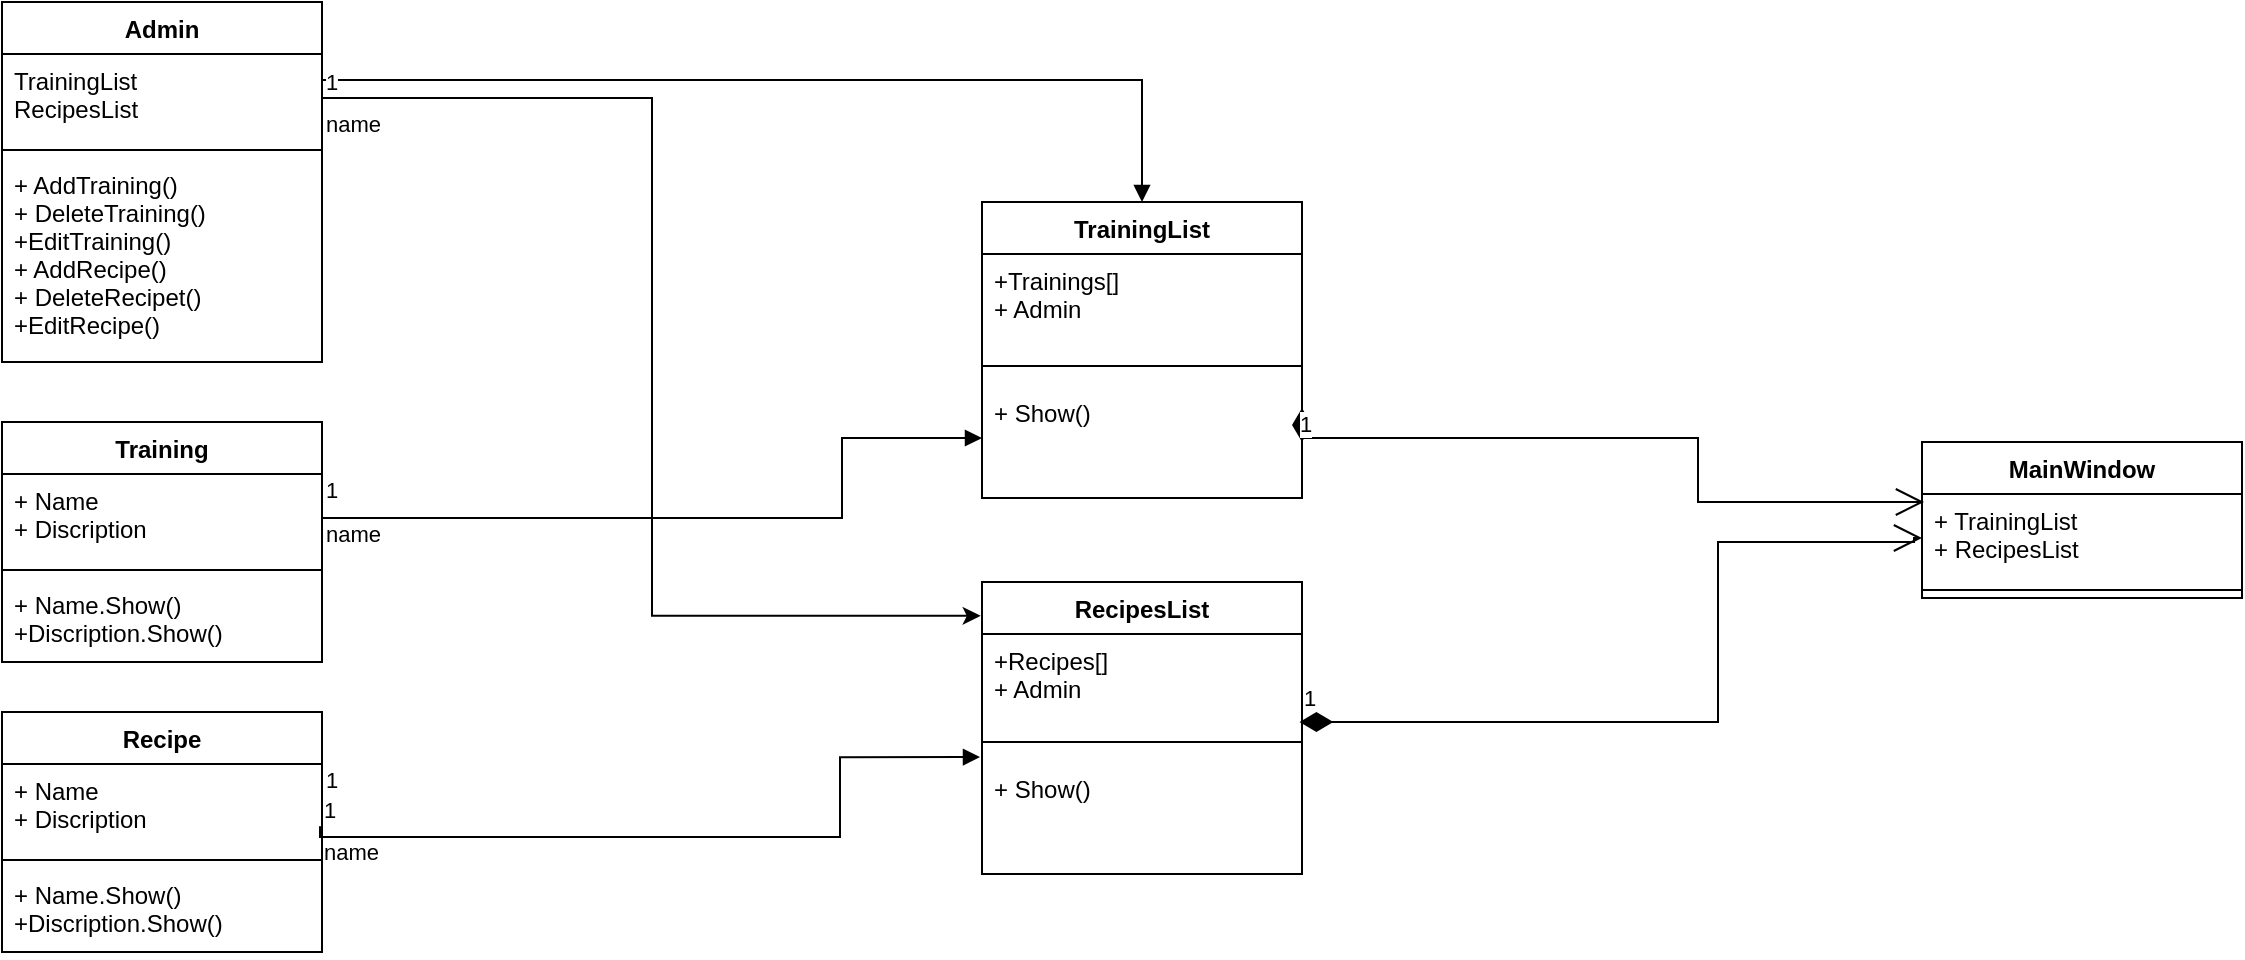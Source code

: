 <mxfile version="21.2.3" type="device">
  <diagram name="Страница 1" id="ZvJ_Mst7eT50meedDWvo">
    <mxGraphModel dx="1595" dy="865" grid="1" gridSize="10" guides="1" tooltips="1" connect="1" arrows="1" fold="1" page="1" pageScale="1" pageWidth="827" pageHeight="1169" math="0" shadow="0">
      <root>
        <mxCell id="0" />
        <mxCell id="1" parent="0" />
        <mxCell id="Tjgq2BbfRWW635q0u-Vn-1" value="Admin" style="swimlane;fontStyle=1;align=center;verticalAlign=top;childLayout=stackLayout;horizontal=1;startSize=26;horizontalStack=0;resizeParent=1;resizeParentMax=0;resizeLast=0;collapsible=1;marginBottom=0;" parent="1" vertex="1">
          <mxGeometry x="90" y="110" width="160" height="180" as="geometry" />
        </mxCell>
        <mxCell id="Tjgq2BbfRWW635q0u-Vn-2" value="TrainingList&#xa;RecipesList" style="text;strokeColor=none;fillColor=none;align=left;verticalAlign=top;spacingLeft=4;spacingRight=4;overflow=hidden;rotatable=0;points=[[0,0.5],[1,0.5]];portConstraint=eastwest;" parent="Tjgq2BbfRWW635q0u-Vn-1" vertex="1">
          <mxGeometry y="26" width="160" height="44" as="geometry" />
        </mxCell>
        <mxCell id="Tjgq2BbfRWW635q0u-Vn-3" value="" style="line;strokeWidth=1;fillColor=none;align=left;verticalAlign=middle;spacingTop=-1;spacingLeft=3;spacingRight=3;rotatable=0;labelPosition=right;points=[];portConstraint=eastwest;strokeColor=inherit;" parent="Tjgq2BbfRWW635q0u-Vn-1" vertex="1">
          <mxGeometry y="70" width="160" height="8" as="geometry" />
        </mxCell>
        <mxCell id="Tjgq2BbfRWW635q0u-Vn-4" value="+ AddTraining()&#xa;+ DeleteTraining()&#xa;+EditTraining()&#xa;+ AddRecipe()&#xa;+ DeleteRecipet()&#xa;+EditRecipe()" style="text;strokeColor=none;fillColor=none;align=left;verticalAlign=top;spacingLeft=4;spacingRight=4;overflow=hidden;rotatable=0;points=[[0,0.5],[1,0.5]];portConstraint=eastwest;" parent="Tjgq2BbfRWW635q0u-Vn-1" vertex="1">
          <mxGeometry y="78" width="160" height="102" as="geometry" />
        </mxCell>
        <mxCell id="Tjgq2BbfRWW635q0u-Vn-5" value="Training" style="swimlane;fontStyle=1;align=center;verticalAlign=top;childLayout=stackLayout;horizontal=1;startSize=26;horizontalStack=0;resizeParent=1;resizeParentMax=0;resizeLast=0;collapsible=1;marginBottom=0;" parent="1" vertex="1">
          <mxGeometry x="90" y="320" width="160" height="120" as="geometry" />
        </mxCell>
        <mxCell id="Tjgq2BbfRWW635q0u-Vn-6" value="+ Name&#xa;+ Discription" style="text;strokeColor=none;fillColor=none;align=left;verticalAlign=top;spacingLeft=4;spacingRight=4;overflow=hidden;rotatable=0;points=[[0,0.5],[1,0.5]];portConstraint=eastwest;" parent="Tjgq2BbfRWW635q0u-Vn-5" vertex="1">
          <mxGeometry y="26" width="160" height="44" as="geometry" />
        </mxCell>
        <mxCell id="Tjgq2BbfRWW635q0u-Vn-7" value="" style="line;strokeWidth=1;fillColor=none;align=left;verticalAlign=middle;spacingTop=-1;spacingLeft=3;spacingRight=3;rotatable=0;labelPosition=right;points=[];portConstraint=eastwest;strokeColor=inherit;" parent="Tjgq2BbfRWW635q0u-Vn-5" vertex="1">
          <mxGeometry y="70" width="160" height="8" as="geometry" />
        </mxCell>
        <mxCell id="Tjgq2BbfRWW635q0u-Vn-8" value="+ Name.Show()&#xa;+Discription.Show()" style="text;strokeColor=none;fillColor=none;align=left;verticalAlign=top;spacingLeft=4;spacingRight=4;overflow=hidden;rotatable=0;points=[[0,0.5],[1,0.5]];portConstraint=eastwest;" parent="Tjgq2BbfRWW635q0u-Vn-5" vertex="1">
          <mxGeometry y="78" width="160" height="42" as="geometry" />
        </mxCell>
        <mxCell id="Tjgq2BbfRWW635q0u-Vn-13" value="TrainingList" style="swimlane;fontStyle=1;align=center;verticalAlign=top;childLayout=stackLayout;horizontal=1;startSize=26;horizontalStack=0;resizeParent=1;resizeParentMax=0;resizeLast=0;collapsible=1;marginBottom=0;" parent="1" vertex="1">
          <mxGeometry x="580" y="210" width="160" height="148" as="geometry" />
        </mxCell>
        <mxCell id="Tjgq2BbfRWW635q0u-Vn-14" value="+Trainings[]&#xa;+ Admin" style="text;strokeColor=none;fillColor=none;align=left;verticalAlign=top;spacingLeft=4;spacingRight=4;overflow=hidden;rotatable=0;points=[[0,0.5],[1,0.5]];portConstraint=eastwest;" parent="Tjgq2BbfRWW635q0u-Vn-13" vertex="1">
          <mxGeometry y="26" width="160" height="46" as="geometry" />
        </mxCell>
        <mxCell id="Tjgq2BbfRWW635q0u-Vn-15" value="" style="line;strokeWidth=1;fillColor=none;align=left;verticalAlign=middle;spacingTop=-1;spacingLeft=3;spacingRight=3;rotatable=0;labelPosition=right;points=[];portConstraint=eastwest;strokeColor=inherit;" parent="Tjgq2BbfRWW635q0u-Vn-13" vertex="1">
          <mxGeometry y="72" width="160" height="20" as="geometry" />
        </mxCell>
        <mxCell id="Tjgq2BbfRWW635q0u-Vn-16" value="+ Show()&#xa;" style="text;strokeColor=none;fillColor=none;align=left;verticalAlign=top;spacingLeft=4;spacingRight=4;overflow=hidden;rotatable=0;points=[[0,0.5],[1,0.5]];portConstraint=eastwest;" parent="Tjgq2BbfRWW635q0u-Vn-13" vertex="1">
          <mxGeometry y="92" width="160" height="56" as="geometry" />
        </mxCell>
        <mxCell id="Tjgq2BbfRWW635q0u-Vn-22" value="name" style="endArrow=block;endFill=1;html=1;edgeStyle=orthogonalEdgeStyle;align=left;verticalAlign=top;rounded=0;" parent="1" target="Tjgq2BbfRWW635q0u-Vn-16" edge="1">
          <mxGeometry x="-1" relative="1" as="geometry">
            <mxPoint x="250" y="362.55" as="sourcePoint" />
            <mxPoint x="820" y="220" as="targetPoint" />
            <Array as="points">
              <mxPoint x="250" y="368" />
              <mxPoint x="510" y="368" />
              <mxPoint x="510" y="328" />
            </Array>
          </mxGeometry>
        </mxCell>
        <mxCell id="Tjgq2BbfRWW635q0u-Vn-23" value="1" style="edgeLabel;resizable=0;html=1;align=left;verticalAlign=bottom;" parent="Tjgq2BbfRWW635q0u-Vn-22" connectable="0" vertex="1">
          <mxGeometry x="-1" relative="1" as="geometry" />
        </mxCell>
        <mxCell id="Tjgq2BbfRWW635q0u-Vn-24" value="name" style="endArrow=block;endFill=1;html=1;edgeStyle=orthogonalEdgeStyle;align=left;verticalAlign=top;rounded=0;exitX=1;exitY=0.5;exitDx=0;exitDy=0;" parent="1" source="Tjgq2BbfRWW635q0u-Vn-2" target="Tjgq2BbfRWW635q0u-Vn-13" edge="1">
          <mxGeometry x="-1" relative="1" as="geometry">
            <mxPoint x="560" y="280" as="sourcePoint" />
            <mxPoint x="820" y="150" as="targetPoint" />
            <Array as="points">
              <mxPoint x="250" y="149" />
              <mxPoint x="660" y="149" />
            </Array>
          </mxGeometry>
        </mxCell>
        <mxCell id="Tjgq2BbfRWW635q0u-Vn-25" value="1" style="edgeLabel;resizable=0;html=1;align=left;verticalAlign=bottom;" parent="Tjgq2BbfRWW635q0u-Vn-24" connectable="0" vertex="1">
          <mxGeometry x="-1" relative="1" as="geometry" />
        </mxCell>
        <mxCell id="Tjgq2BbfRWW635q0u-Vn-28" value="MainWindow" style="swimlane;fontStyle=1;align=center;verticalAlign=top;childLayout=stackLayout;horizontal=1;startSize=26;horizontalStack=0;resizeParent=1;resizeParentMax=0;resizeLast=0;collapsible=1;marginBottom=0;" parent="1" vertex="1">
          <mxGeometry x="1050" y="330" width="160" height="78" as="geometry" />
        </mxCell>
        <mxCell id="Tjgq2BbfRWW635q0u-Vn-29" value="+ TrainingList&#xa;+ RecipesList" style="text;strokeColor=none;fillColor=none;align=left;verticalAlign=top;spacingLeft=4;spacingRight=4;overflow=hidden;rotatable=0;points=[[0,0.5],[1,0.5]];portConstraint=eastwest;" parent="Tjgq2BbfRWW635q0u-Vn-28" vertex="1">
          <mxGeometry y="26" width="160" height="44" as="geometry" />
        </mxCell>
        <mxCell id="Tjgq2BbfRWW635q0u-Vn-30" value="" style="line;strokeWidth=1;fillColor=none;align=left;verticalAlign=middle;spacingTop=-1;spacingLeft=3;spacingRight=3;rotatable=0;labelPosition=right;points=[];portConstraint=eastwest;strokeColor=inherit;" parent="Tjgq2BbfRWW635q0u-Vn-28" vertex="1">
          <mxGeometry y="70" width="160" height="8" as="geometry" />
        </mxCell>
        <mxCell id="Tjgq2BbfRWW635q0u-Vn-33" value="1" style="endArrow=open;html=1;endSize=12;startArrow=diamondThin;startSize=14;startFill=1;edgeStyle=orthogonalEdgeStyle;align=left;verticalAlign=bottom;rounded=0;exitX=1;exitY=0.5;exitDx=0;exitDy=0;" parent="1" source="Tjgq2BbfRWW635q0u-Vn-16" edge="1">
          <mxGeometry x="-1" y="3" relative="1" as="geometry">
            <mxPoint x="760" y="330" as="sourcePoint" />
            <mxPoint x="1051" y="360" as="targetPoint" />
            <Array as="points">
              <mxPoint x="938" y="328" />
              <mxPoint x="938" y="360" />
              <mxPoint x="1051" y="360" />
            </Array>
            <mxPoint as="offset" />
          </mxGeometry>
        </mxCell>
        <mxCell id="IFpgJbpynFuCeoux7K9I-1" value="Recipe" style="swimlane;fontStyle=1;align=center;verticalAlign=top;childLayout=stackLayout;horizontal=1;startSize=26;horizontalStack=0;resizeParent=1;resizeParentMax=0;resizeLast=0;collapsible=1;marginBottom=0;" vertex="1" parent="1">
          <mxGeometry x="90" y="465" width="160" height="120" as="geometry" />
        </mxCell>
        <mxCell id="IFpgJbpynFuCeoux7K9I-2" value="+ Name&#xa;+ Discription" style="text;strokeColor=none;fillColor=none;align=left;verticalAlign=top;spacingLeft=4;spacingRight=4;overflow=hidden;rotatable=0;points=[[0,0.5],[1,0.5]];portConstraint=eastwest;" vertex="1" parent="IFpgJbpynFuCeoux7K9I-1">
          <mxGeometry y="26" width="160" height="44" as="geometry" />
        </mxCell>
        <mxCell id="IFpgJbpynFuCeoux7K9I-3" value="" style="line;strokeWidth=1;fillColor=none;align=left;verticalAlign=middle;spacingTop=-1;spacingLeft=3;spacingRight=3;rotatable=0;labelPosition=right;points=[];portConstraint=eastwest;strokeColor=inherit;" vertex="1" parent="IFpgJbpynFuCeoux7K9I-1">
          <mxGeometry y="70" width="160" height="8" as="geometry" />
        </mxCell>
        <mxCell id="IFpgJbpynFuCeoux7K9I-4" value="+ Name.Show()&#xa;+Discription.Show()" style="text;strokeColor=none;fillColor=none;align=left;verticalAlign=top;spacingLeft=4;spacingRight=4;overflow=hidden;rotatable=0;points=[[0,0.5],[1,0.5]];portConstraint=eastwest;" vertex="1" parent="IFpgJbpynFuCeoux7K9I-1">
          <mxGeometry y="78" width="160" height="42" as="geometry" />
        </mxCell>
        <mxCell id="IFpgJbpynFuCeoux7K9I-5" value="1" style="edgeLabel;resizable=0;html=1;align=left;verticalAlign=bottom;" connectable="0" vertex="1" parent="1">
          <mxGeometry x="250" y="507.55" as="geometry" />
        </mxCell>
        <mxCell id="IFpgJbpynFuCeoux7K9I-6" value="RecipesList" style="swimlane;fontStyle=1;align=center;verticalAlign=top;childLayout=stackLayout;horizontal=1;startSize=26;horizontalStack=0;resizeParent=1;resizeParentMax=0;resizeLast=0;collapsible=1;marginBottom=0;" vertex="1" parent="1">
          <mxGeometry x="580" y="400" width="160" height="146" as="geometry" />
        </mxCell>
        <mxCell id="IFpgJbpynFuCeoux7K9I-7" value="+Recipes[]&#xa;+ Admin" style="text;strokeColor=none;fillColor=none;align=left;verticalAlign=top;spacingLeft=4;spacingRight=4;overflow=hidden;rotatable=0;points=[[0,0.5],[1,0.5]];portConstraint=eastwest;" vertex="1" parent="IFpgJbpynFuCeoux7K9I-6">
          <mxGeometry y="26" width="160" height="44" as="geometry" />
        </mxCell>
        <mxCell id="IFpgJbpynFuCeoux7K9I-8" value="" style="line;strokeWidth=1;fillColor=none;align=left;verticalAlign=middle;spacingTop=-1;spacingLeft=3;spacingRight=3;rotatable=0;labelPosition=right;points=[];portConstraint=eastwest;strokeColor=inherit;" vertex="1" parent="IFpgJbpynFuCeoux7K9I-6">
          <mxGeometry y="70" width="160" height="20" as="geometry" />
        </mxCell>
        <mxCell id="IFpgJbpynFuCeoux7K9I-9" value="+ Show()&#xa;" style="text;strokeColor=none;fillColor=none;align=left;verticalAlign=top;spacingLeft=4;spacingRight=4;overflow=hidden;rotatable=0;points=[[0,0.5],[1,0.5]];portConstraint=eastwest;" vertex="1" parent="IFpgJbpynFuCeoux7K9I-6">
          <mxGeometry y="90" width="160" height="56" as="geometry" />
        </mxCell>
        <mxCell id="IFpgJbpynFuCeoux7K9I-10" value="name" style="endArrow=block;endFill=1;html=1;edgeStyle=orthogonalEdgeStyle;align=left;verticalAlign=top;rounded=0;" edge="1" parent="1">
          <mxGeometry x="-1" relative="1" as="geometry">
            <mxPoint x="249" y="522.1" as="sourcePoint" />
            <mxPoint x="579" y="487.55" as="targetPoint" />
            <Array as="points">
              <mxPoint x="249" y="527.55" />
              <mxPoint x="509" y="527.55" />
              <mxPoint x="509" y="487.55" />
            </Array>
          </mxGeometry>
        </mxCell>
        <mxCell id="IFpgJbpynFuCeoux7K9I-11" value="1" style="edgeLabel;resizable=0;html=1;align=left;verticalAlign=bottom;" connectable="0" vertex="1" parent="IFpgJbpynFuCeoux7K9I-10">
          <mxGeometry x="-1" relative="1" as="geometry" />
        </mxCell>
        <mxCell id="IFpgJbpynFuCeoux7K9I-12" value="1" style="endArrow=open;html=1;endSize=12;startArrow=diamondThin;startSize=14;startFill=1;edgeStyle=orthogonalEdgeStyle;align=left;verticalAlign=bottom;rounded=0;exitX=0.992;exitY=1;exitDx=0;exitDy=0;exitPerimeter=0;" edge="1" parent="1" source="IFpgJbpynFuCeoux7K9I-7" target="Tjgq2BbfRWW635q0u-Vn-29">
          <mxGeometry x="-1" y="3" relative="1" as="geometry">
            <mxPoint x="750" y="338" as="sourcePoint" />
            <mxPoint x="1061" y="390" as="targetPoint" />
            <Array as="points">
              <mxPoint x="948" y="470" />
              <mxPoint x="948" y="380" />
              <mxPoint x="1046" y="380" />
              <mxPoint x="1046" y="378" />
            </Array>
            <mxPoint as="offset" />
          </mxGeometry>
        </mxCell>
        <mxCell id="IFpgJbpynFuCeoux7K9I-13" style="edgeStyle=orthogonalEdgeStyle;rounded=0;orthogonalLoop=1;jettySize=auto;html=1;entryX=-0.004;entryY=0.116;entryDx=0;entryDy=0;entryPerimeter=0;" edge="1" parent="1" source="Tjgq2BbfRWW635q0u-Vn-2" target="IFpgJbpynFuCeoux7K9I-6">
          <mxGeometry relative="1" as="geometry" />
        </mxCell>
      </root>
    </mxGraphModel>
  </diagram>
</mxfile>
